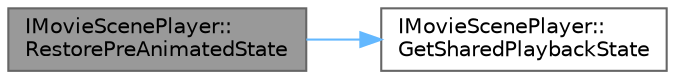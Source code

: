digraph "IMovieScenePlayer::RestorePreAnimatedState"
{
 // INTERACTIVE_SVG=YES
 // LATEX_PDF_SIZE
  bgcolor="transparent";
  edge [fontname=Helvetica,fontsize=10,labelfontname=Helvetica,labelfontsize=10];
  node [fontname=Helvetica,fontsize=10,shape=box,height=0.2,width=0.4];
  rankdir="LR";
  Node1 [id="Node000001",label="IMovieScenePlayer::\lRestorePreAnimatedState",height=0.2,width=0.4,color="gray40", fillcolor="grey60", style="filled", fontcolor="black",tooltip="Restore all pre-animated state."];
  Node1 -> Node2 [id="edge1_Node000001_Node000002",color="steelblue1",style="solid",tooltip=" "];
  Node2 [id="Node000002",label="IMovieScenePlayer::\lGetSharedPlaybackState",height=0.2,width=0.4,color="grey40", fillcolor="white", style="filled",URL="$dc/d16/classIMovieScenePlayer.html#a5151aeca852b1e535f734eb1dddf8268",tooltip="Returns the evaluated sequence instance's shared playback state, asserts if there is none."];
}
